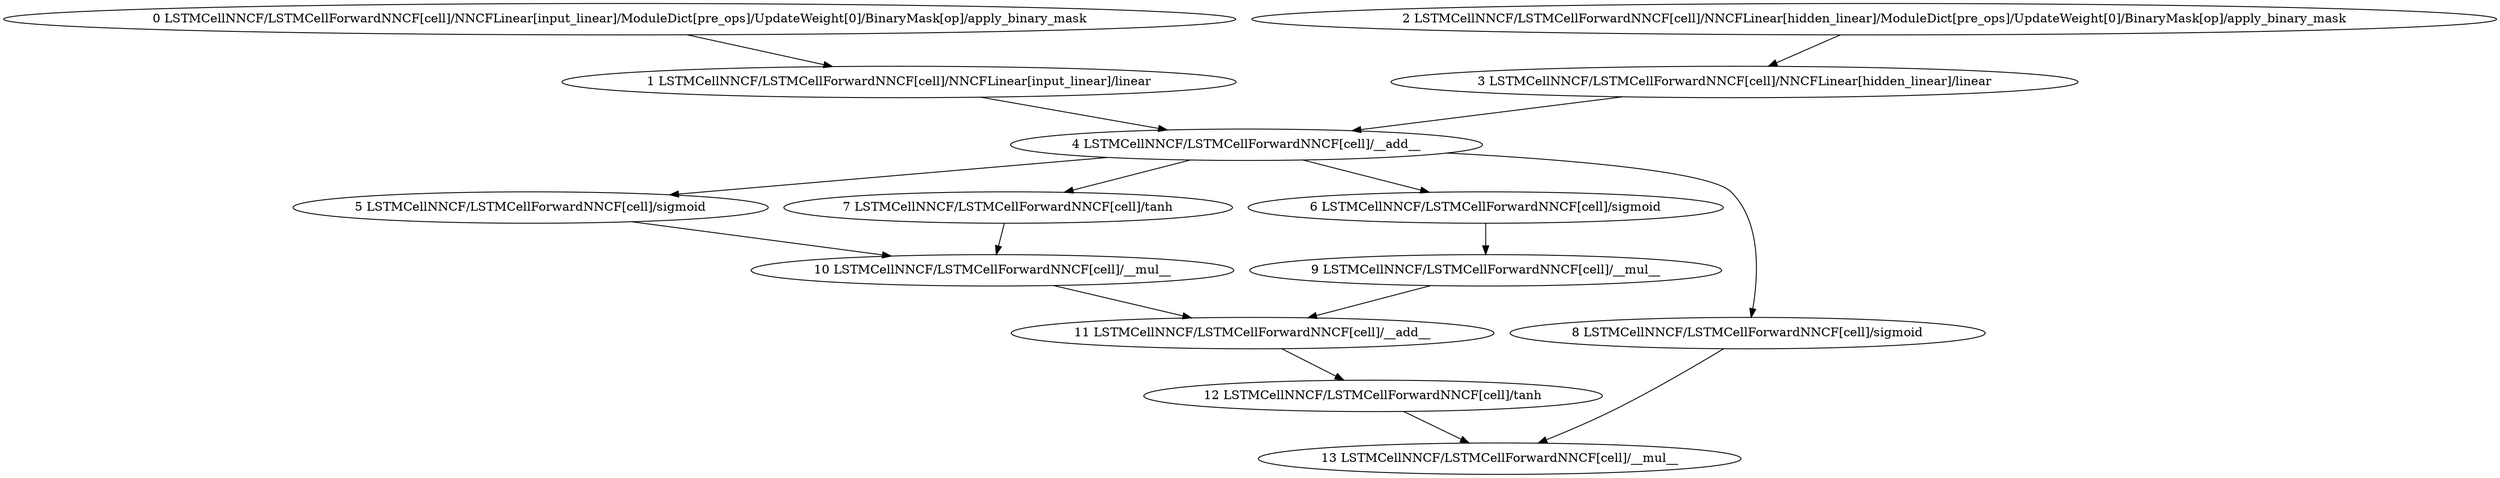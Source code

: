 strict digraph  {
"0 LSTMCellNNCF/LSTMCellForwardNNCF[cell]/NNCFLinear[input_linear]/ModuleDict[pre_ops]/UpdateWeight[0]/BinaryMask[op]/apply_binary_mask" [id=0, scope="LSTMCellNNCF/LSTMCellForwardNNCF[cell]/NNCFLinear[input_linear]/ModuleDict[pre_ops]/UpdateWeight[0]/BinaryMask[op]", type=apply_binary_mask];
"1 LSTMCellNNCF/LSTMCellForwardNNCF[cell]/NNCFLinear[input_linear]/linear" [id=1, scope="LSTMCellNNCF/LSTMCellForwardNNCF[cell]/NNCFLinear[input_linear]", type=linear];
"2 LSTMCellNNCF/LSTMCellForwardNNCF[cell]/NNCFLinear[hidden_linear]/ModuleDict[pre_ops]/UpdateWeight[0]/BinaryMask[op]/apply_binary_mask" [id=2, scope="LSTMCellNNCF/LSTMCellForwardNNCF[cell]/NNCFLinear[hidden_linear]/ModuleDict[pre_ops]/UpdateWeight[0]/BinaryMask[op]", type=apply_binary_mask];
"3 LSTMCellNNCF/LSTMCellForwardNNCF[cell]/NNCFLinear[hidden_linear]/linear" [id=3, scope="LSTMCellNNCF/LSTMCellForwardNNCF[cell]/NNCFLinear[hidden_linear]", type=linear];
"4 LSTMCellNNCF/LSTMCellForwardNNCF[cell]/__add__" [id=4, scope="LSTMCellNNCF/LSTMCellForwardNNCF[cell]", type=__add__];
"5 LSTMCellNNCF/LSTMCellForwardNNCF[cell]/sigmoid" [id=5, scope="LSTMCellNNCF/LSTMCellForwardNNCF[cell]", type=sigmoid];
"6 LSTMCellNNCF/LSTMCellForwardNNCF[cell]/sigmoid" [id=6, scope="LSTMCellNNCF/LSTMCellForwardNNCF[cell]", type=sigmoid];
"7 LSTMCellNNCF/LSTMCellForwardNNCF[cell]/tanh" [id=7, scope="LSTMCellNNCF/LSTMCellForwardNNCF[cell]", type=tanh];
"8 LSTMCellNNCF/LSTMCellForwardNNCF[cell]/sigmoid" [id=8, scope="LSTMCellNNCF/LSTMCellForwardNNCF[cell]", type=sigmoid];
"9 LSTMCellNNCF/LSTMCellForwardNNCF[cell]/__mul__" [id=9, scope="LSTMCellNNCF/LSTMCellForwardNNCF[cell]", type=__mul__];
"10 LSTMCellNNCF/LSTMCellForwardNNCF[cell]/__mul__" [id=10, scope="LSTMCellNNCF/LSTMCellForwardNNCF[cell]", type=__mul__];
"11 LSTMCellNNCF/LSTMCellForwardNNCF[cell]/__add__" [id=11, scope="LSTMCellNNCF/LSTMCellForwardNNCF[cell]", type=__add__];
"12 LSTMCellNNCF/LSTMCellForwardNNCF[cell]/tanh" [id=12, scope="LSTMCellNNCF/LSTMCellForwardNNCF[cell]", type=tanh];
"13 LSTMCellNNCF/LSTMCellForwardNNCF[cell]/__mul__" [id=13, scope="LSTMCellNNCF/LSTMCellForwardNNCF[cell]", type=__mul__];
"0 LSTMCellNNCF/LSTMCellForwardNNCF[cell]/NNCFLinear[input_linear]/ModuleDict[pre_ops]/UpdateWeight[0]/BinaryMask[op]/apply_binary_mask" -> "1 LSTMCellNNCF/LSTMCellForwardNNCF[cell]/NNCFLinear[input_linear]/linear";
"1 LSTMCellNNCF/LSTMCellForwardNNCF[cell]/NNCFLinear[input_linear]/linear" -> "4 LSTMCellNNCF/LSTMCellForwardNNCF[cell]/__add__";
"2 LSTMCellNNCF/LSTMCellForwardNNCF[cell]/NNCFLinear[hidden_linear]/ModuleDict[pre_ops]/UpdateWeight[0]/BinaryMask[op]/apply_binary_mask" -> "3 LSTMCellNNCF/LSTMCellForwardNNCF[cell]/NNCFLinear[hidden_linear]/linear";
"3 LSTMCellNNCF/LSTMCellForwardNNCF[cell]/NNCFLinear[hidden_linear]/linear" -> "4 LSTMCellNNCF/LSTMCellForwardNNCF[cell]/__add__";
"4 LSTMCellNNCF/LSTMCellForwardNNCF[cell]/__add__" -> "5 LSTMCellNNCF/LSTMCellForwardNNCF[cell]/sigmoid";
"4 LSTMCellNNCF/LSTMCellForwardNNCF[cell]/__add__" -> "6 LSTMCellNNCF/LSTMCellForwardNNCF[cell]/sigmoid";
"4 LSTMCellNNCF/LSTMCellForwardNNCF[cell]/__add__" -> "7 LSTMCellNNCF/LSTMCellForwardNNCF[cell]/tanh";
"4 LSTMCellNNCF/LSTMCellForwardNNCF[cell]/__add__" -> "8 LSTMCellNNCF/LSTMCellForwardNNCF[cell]/sigmoid";
"6 LSTMCellNNCF/LSTMCellForwardNNCF[cell]/sigmoid" -> "9 LSTMCellNNCF/LSTMCellForwardNNCF[cell]/__mul__";
"5 LSTMCellNNCF/LSTMCellForwardNNCF[cell]/sigmoid" -> "10 LSTMCellNNCF/LSTMCellForwardNNCF[cell]/__mul__";
"7 LSTMCellNNCF/LSTMCellForwardNNCF[cell]/tanh" -> "10 LSTMCellNNCF/LSTMCellForwardNNCF[cell]/__mul__";
"8 LSTMCellNNCF/LSTMCellForwardNNCF[cell]/sigmoid" -> "13 LSTMCellNNCF/LSTMCellForwardNNCF[cell]/__mul__";
"9 LSTMCellNNCF/LSTMCellForwardNNCF[cell]/__mul__" -> "11 LSTMCellNNCF/LSTMCellForwardNNCF[cell]/__add__";
"10 LSTMCellNNCF/LSTMCellForwardNNCF[cell]/__mul__" -> "11 LSTMCellNNCF/LSTMCellForwardNNCF[cell]/__add__";
"11 LSTMCellNNCF/LSTMCellForwardNNCF[cell]/__add__" -> "12 LSTMCellNNCF/LSTMCellForwardNNCF[cell]/tanh";
"12 LSTMCellNNCF/LSTMCellForwardNNCF[cell]/tanh" -> "13 LSTMCellNNCF/LSTMCellForwardNNCF[cell]/__mul__";
}
